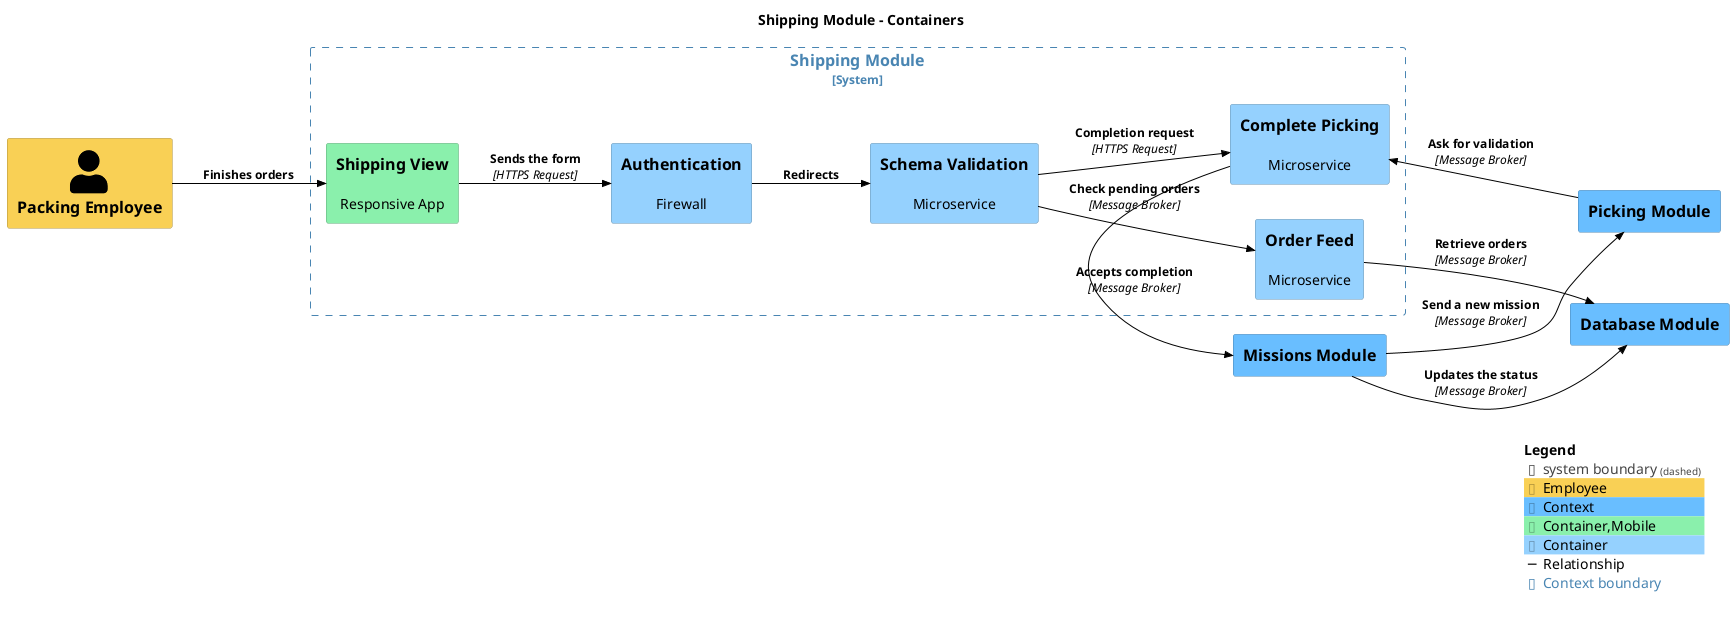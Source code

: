 @startuml
set separator none
title Shipping Module - Containers

left to right direction

!include <C4/C4>
!include <C4/C4_Context>
!include <C4/C4_Container>

AddElementTag("Employee", $bgColor="#f9d055", $borderColor="#ae913b", $fontColor="#000000", $sprite="", $shadowing="")
AddElementTag("Context", $bgColor="#69beff", $borderColor="#4985b2", $fontColor="#000000", $sprite="", $shadowing="")
AddElementTag("Container,Mobile", $bgColor="#8af0ac", $borderColor="#60a878", $fontColor="#000000", $sprite="", $shadowing="")
AddElementTag("Container", $bgColor="#95d1fe", $borderColor="#6892b1", $fontColor="#000000", $sprite="", $shadowing="")

AddRelTag("Relationship", $textColor="#000000", $lineColor="#000000", $lineStyle = "")

AddBoundaryTag("Context", $bgColor="#ffffff", $borderColor="#4985b2", $fontColor="#4985b2", $shadowing="")

System(PickingModule, "Picking Module", $descr="", $tags="Context", $link="")
Person_Ext(PackingEmployee, "Packing Employee", $descr="", $tags="Employee", $link="")
System(DatabaseModule, "Database Module", $descr="", $tags="Context", $link="")
System(MissionsModule, "Missions Module", $descr="", $tags="Context", $link="")

System_Boundary("ShippingModule_boundary", "Shipping Module", $tags="Context") {
  Container(ShippingModule.OrderFeed, "Order Feed", $techn="", $descr="Microservice", $tags="Container", $link="")
  Container(ShippingModule.CompletePicking, "Complete Picking", $techn="", $descr="Microservice", $tags="Container", $link="")
  Container(ShippingModule.SchemaValidation, "Schema Validation", $techn="", $descr="Microservice", $tags="Container", $link="")
  Container(ShippingModule.Authentication, "Authentication", $techn="", $descr="Firewall", $tags="Container", $link="")
  Container(ShippingModule.ShippingView, "Shipping View", $techn="", $descr="Responsive App", $tags="Container,Mobile", $link="")
}

Rel_D(PackingEmployee, ShippingModule.ShippingView, "Finishes orders", $techn="", $tags="Relationship", $link="")
Rel_D(ShippingModule.OrderFeed, DatabaseModule, "Retrieve orders", $techn="Message Broker", $tags="Relationship", $link="")
Rel_D(ShippingModule.CompletePicking, MissionsModule, "Accepts completion", $techn="Message Broker", $tags="Relationship", $link="")
Rel_D(ShippingModule.SchemaValidation, ShippingModule.CompletePicking, "Completion request", $techn="HTTPS Request", $tags="Relationship", $link="")
Rel_D(ShippingModule.SchemaValidation, ShippingModule.OrderFeed, "Check pending orders", $techn="Message Broker", $tags="Relationship", $link="")
Rel_D(ShippingModule.ShippingView, ShippingModule.Authentication, "Sends the form", $techn="HTTPS Request", $tags="Relationship", $link="")
Rel_D(ShippingModule.Authentication, ShippingModule.SchemaValidation, "Redirects", $techn="", $tags="Relationship", $link="")
Rel_D(MissionsModule, PickingModule, "Send a new mission", $techn="Message Broker", $tags="Relationship", $link="")
Rel_D(PickingModule, ShippingModule.CompletePicking, "Ask for validation", $techn="Message Broker", $tags="Relationship", $link="")
Rel_D(MissionsModule, DatabaseModule, "Updates the status", $techn="Message Broker", $tags="Relationship", $link="")

SHOW_LEGEND(true)
@enduml